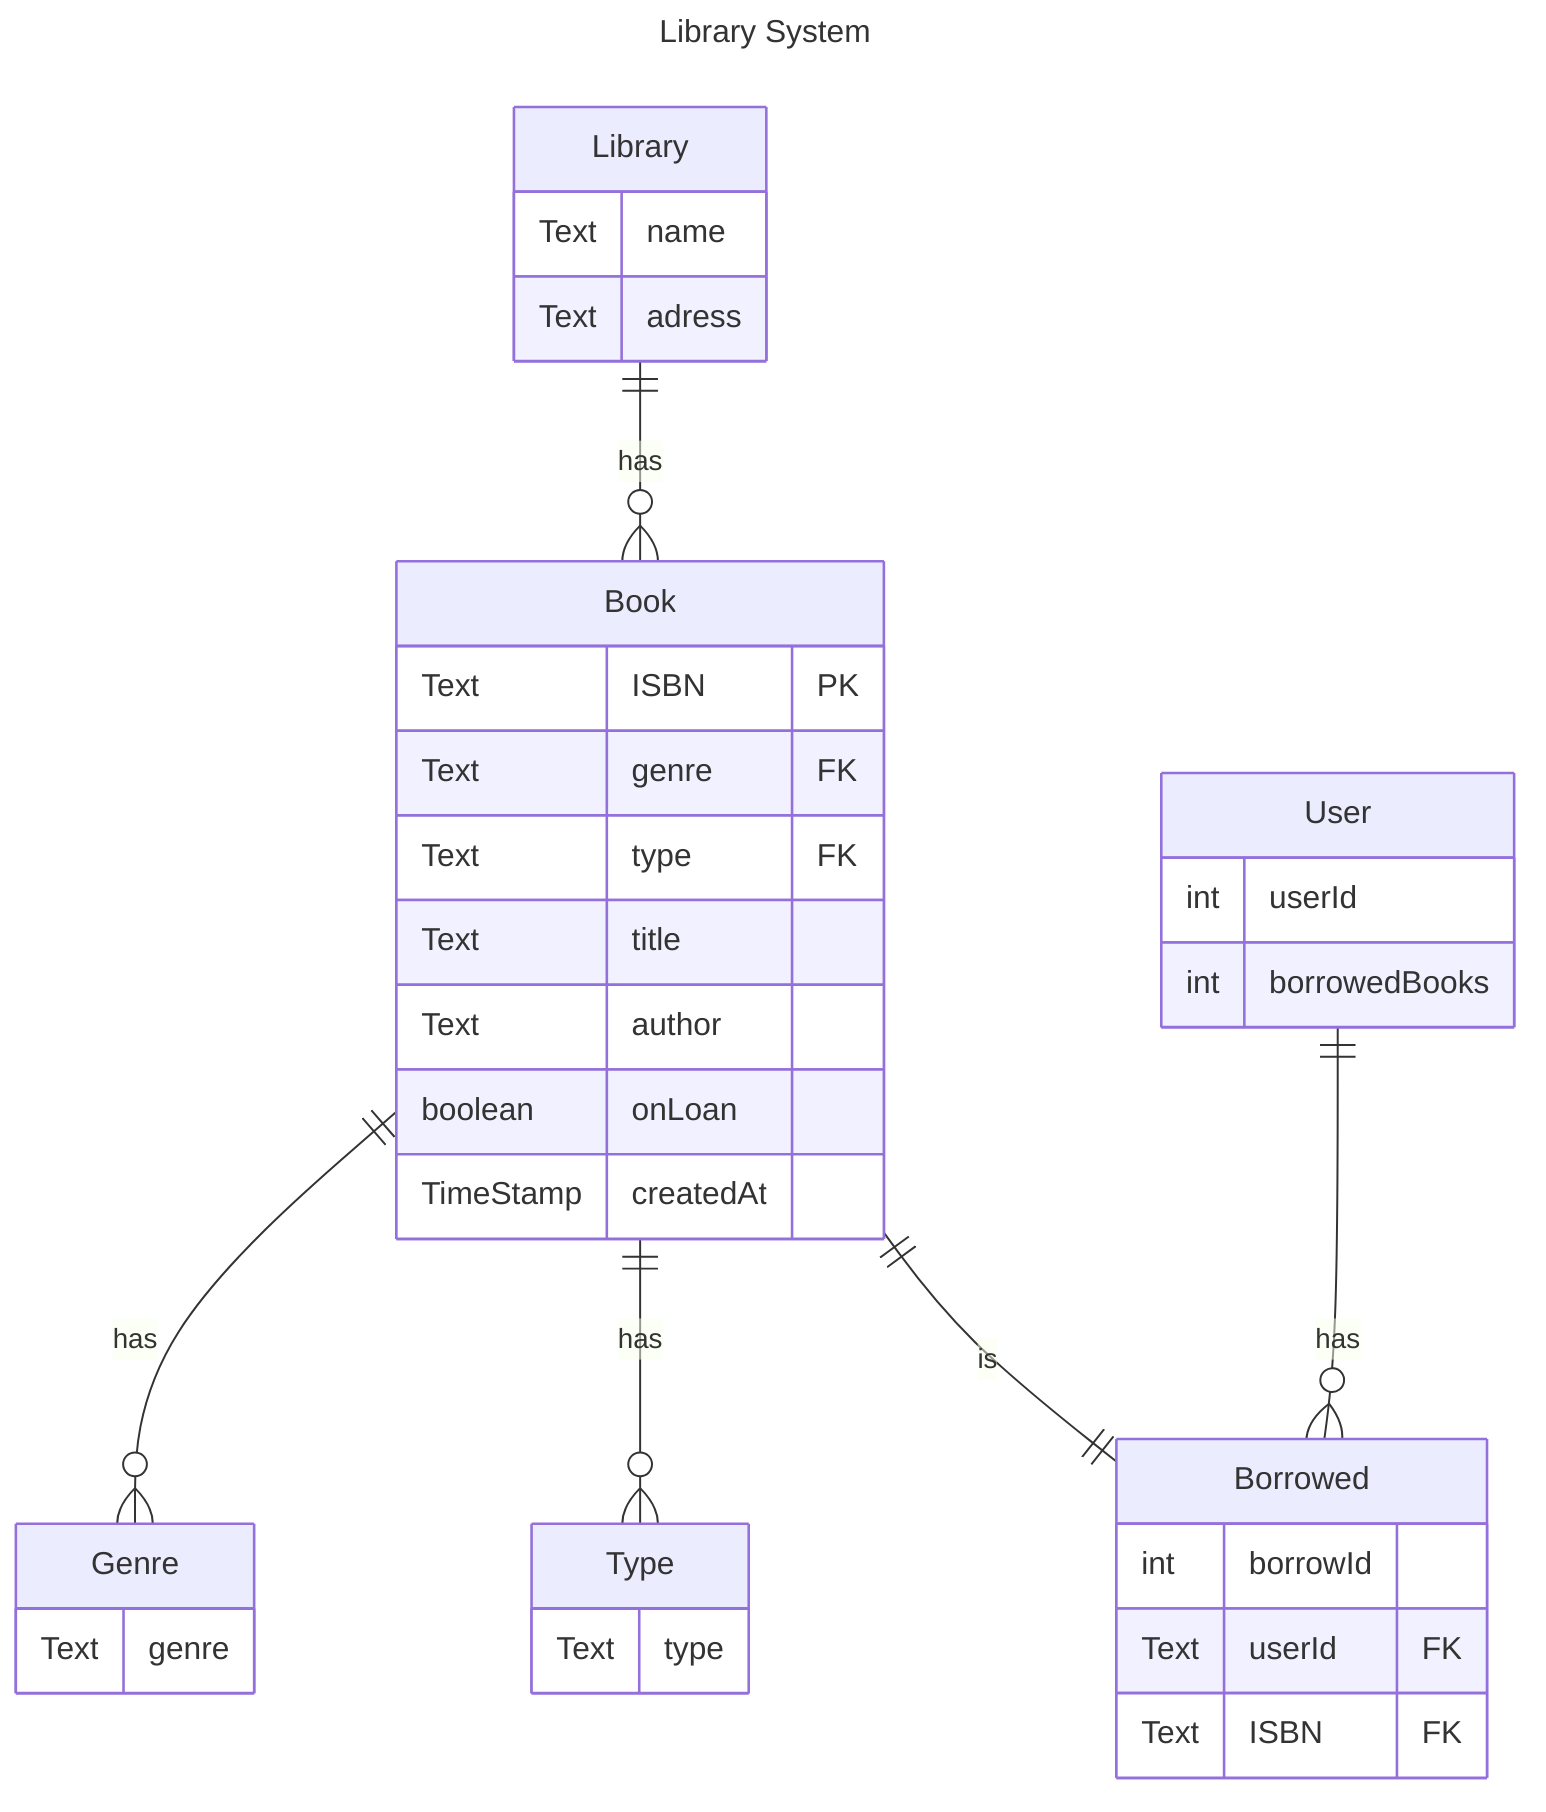 ---
title: Library System
---
erDiagram
    Library ||--o{ Book : has
    Book ||--o{ Genre : has
    Book ||--o{ Type : has

    User ||--o{ Borrowed : has
    Book ||--|| Borrowed : is

    Library {
        Text name
        Text adress
    }

    Book {
        Text ISBN PK
        Text genre FK
        Text type FK
        Text title
        Text author
        boolean onLoan
        TimeStamp createdAt
    }

    Genre {
        Text genre
    }

    Type {
        Text type
    }

    User {
        int userId
        int borrowedBooks
    }

    Borrowed {
        int borrowId
        Text userId FK
        Text ISBN FK
    }